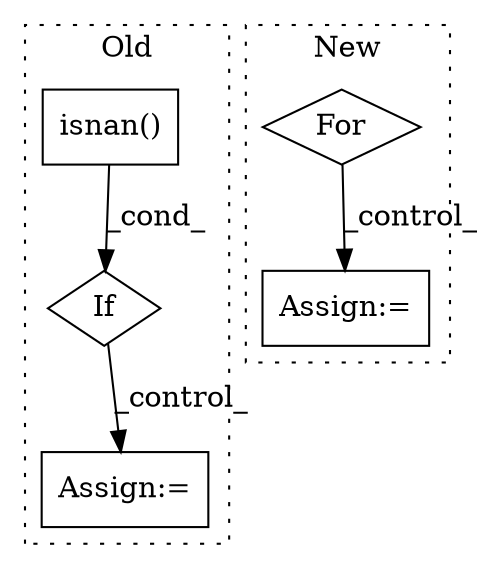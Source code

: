 digraph G {
subgraph cluster0 {
1 [label="isnan()" a="75" s="1303,1328" l="9,1" shape="box"];
4 [label="If" a="96" s="1296" l="3" shape="diamond"];
5 [label="Assign:=" a="68" s="1416" l="4" shape="box"];
label = "Old";
style="dotted";
}
subgraph cluster1 {
2 [label="For" a="107" s="863,888" l="4,18" shape="diamond"];
3 [label="Assign:=" a="68" s="931" l="3" shape="box"];
label = "New";
style="dotted";
}
1 -> 4 [label="_cond_"];
2 -> 3 [label="_control_"];
4 -> 5 [label="_control_"];
}
